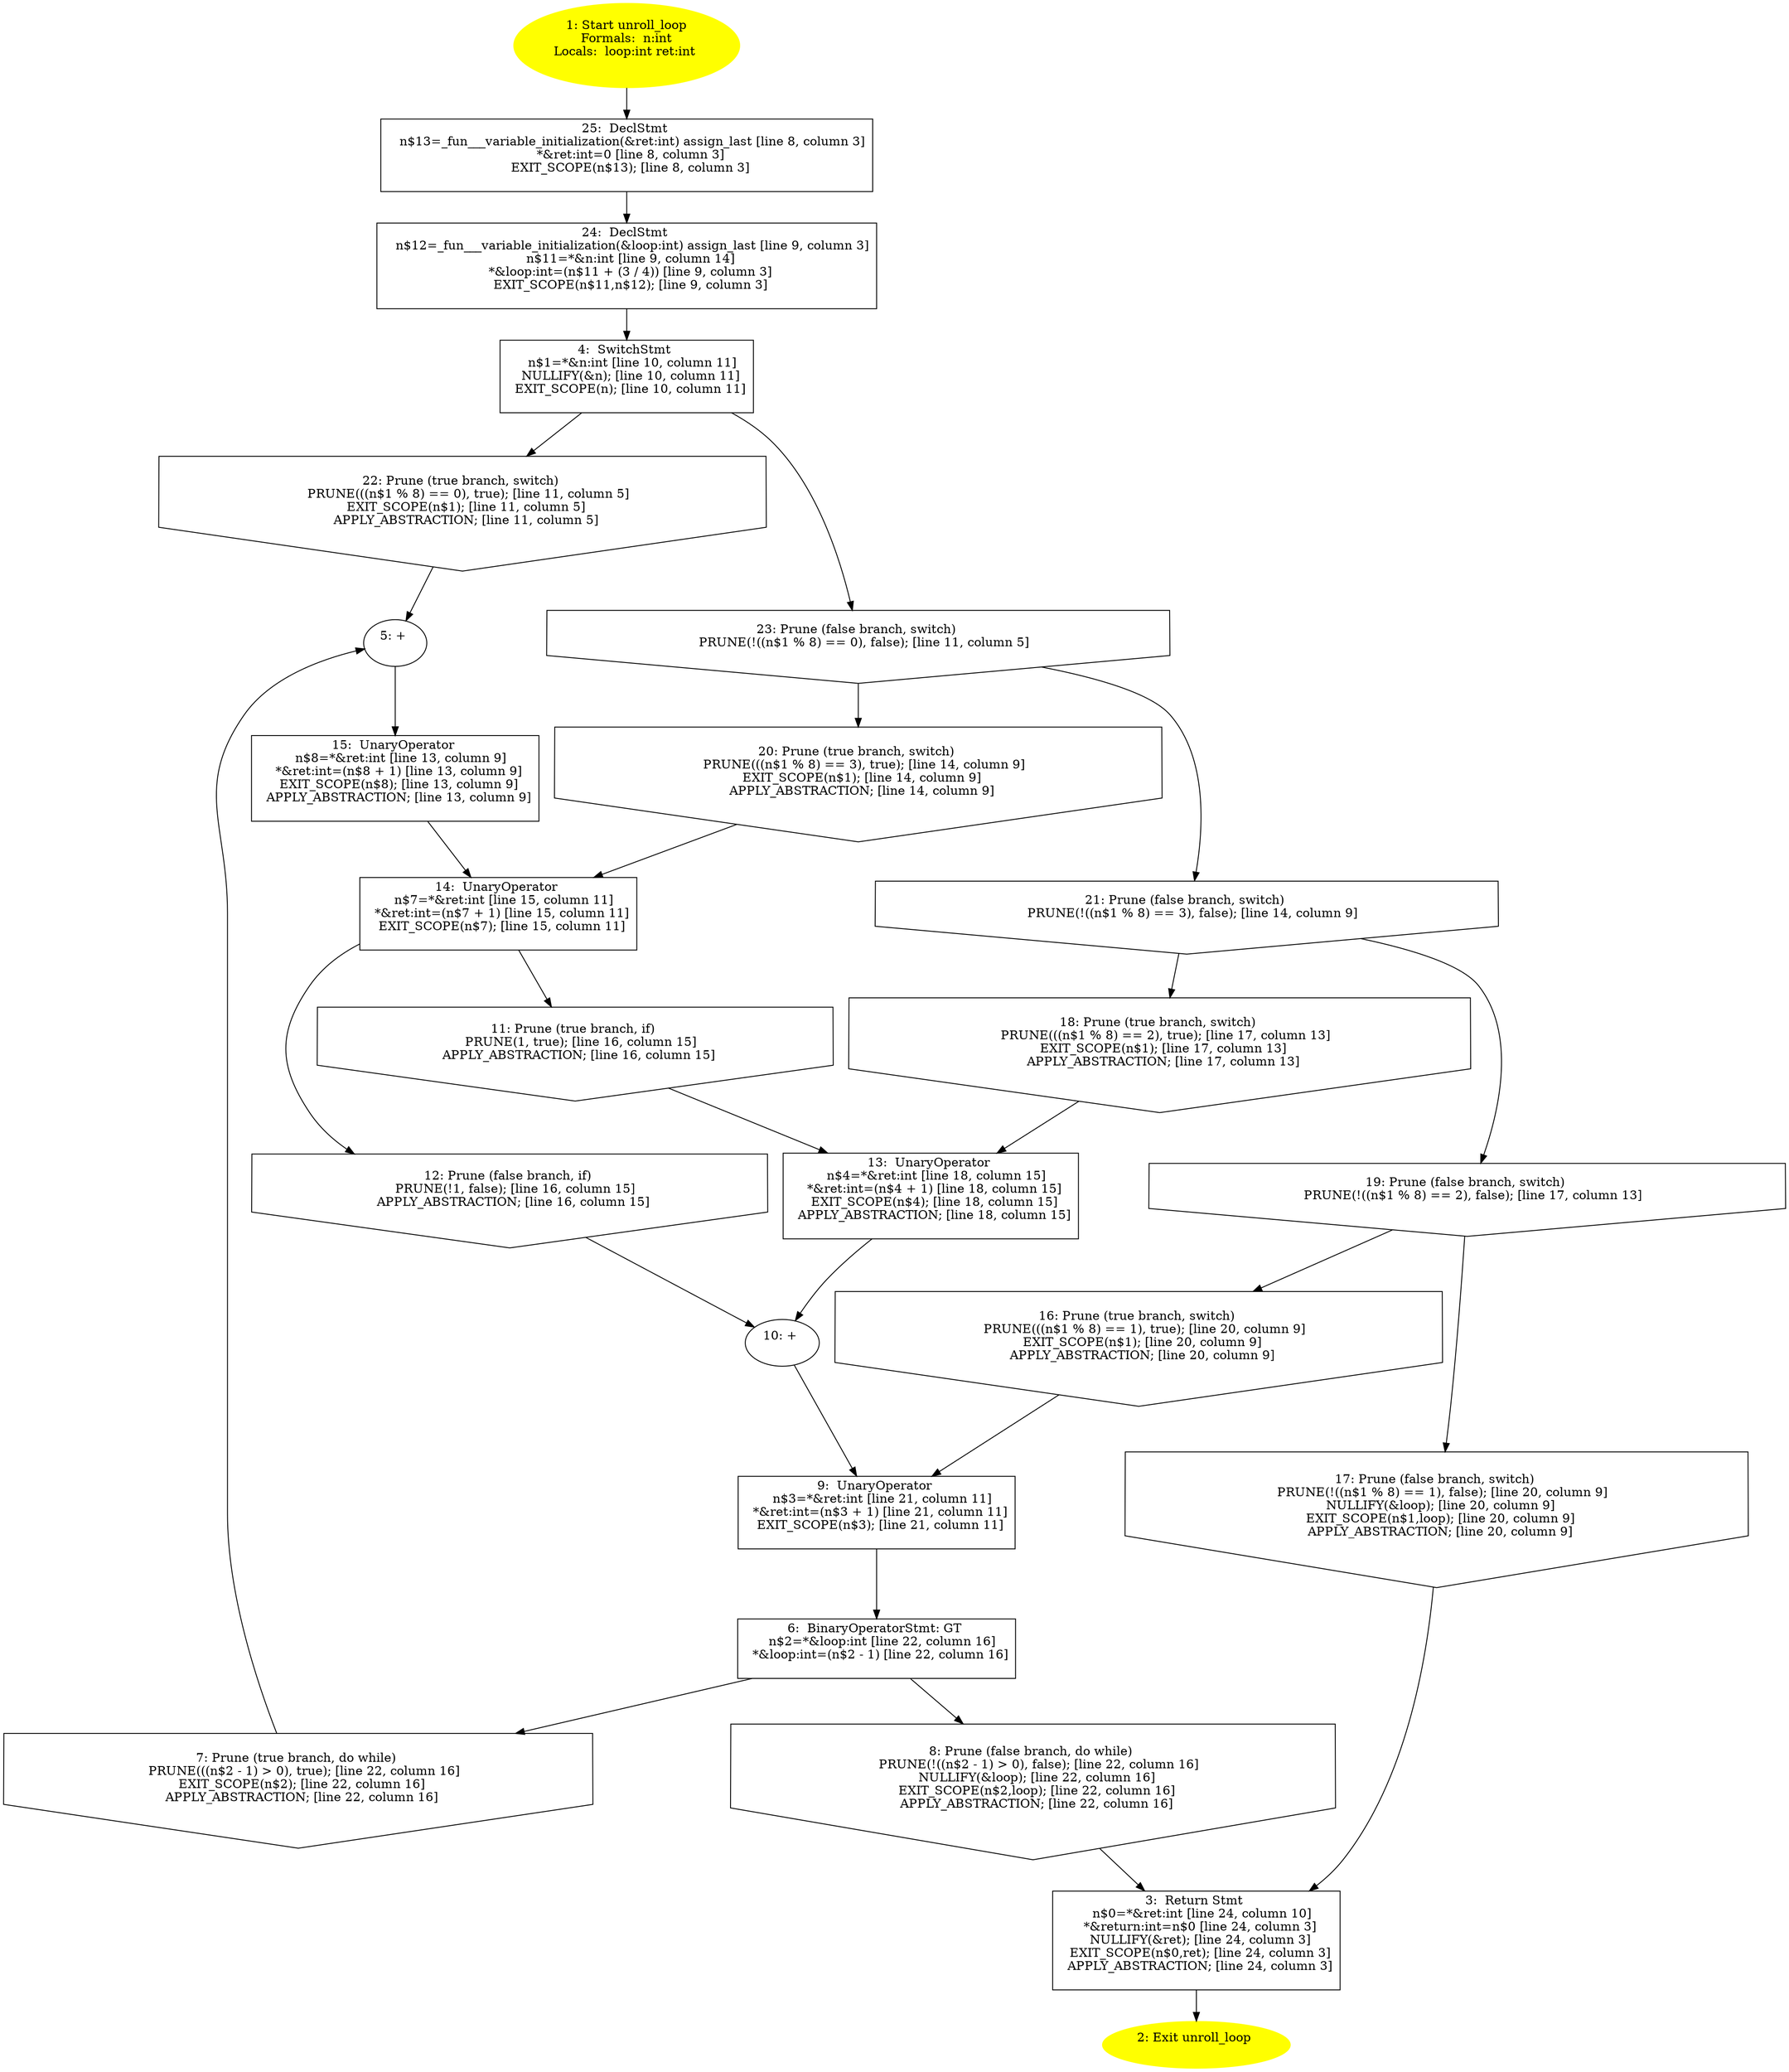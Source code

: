 /* @generated */
digraph cfg {
"unroll_loop.7d9e50ecf5e5106a8dd5deee005639d6_1" [label="1: Start unroll_loop\nFormals:  n:int\nLocals:  loop:int ret:int \n  " color=yellow style=filled]
	

	 "unroll_loop.7d9e50ecf5e5106a8dd5deee005639d6_1" -> "unroll_loop.7d9e50ecf5e5106a8dd5deee005639d6_25" ;
"unroll_loop.7d9e50ecf5e5106a8dd5deee005639d6_2" [label="2: Exit unroll_loop \n  " color=yellow style=filled]
	

"unroll_loop.7d9e50ecf5e5106a8dd5deee005639d6_3" [label="3:  Return Stmt \n   n$0=*&ret:int [line 24, column 10]\n  *&return:int=n$0 [line 24, column 3]\n  NULLIFY(&ret); [line 24, column 3]\n  EXIT_SCOPE(n$0,ret); [line 24, column 3]\n  APPLY_ABSTRACTION; [line 24, column 3]\n " shape="box"]
	

	 "unroll_loop.7d9e50ecf5e5106a8dd5deee005639d6_3" -> "unroll_loop.7d9e50ecf5e5106a8dd5deee005639d6_2" ;
"unroll_loop.7d9e50ecf5e5106a8dd5deee005639d6_4" [label="4:  SwitchStmt \n   n$1=*&n:int [line 10, column 11]\n  NULLIFY(&n); [line 10, column 11]\n  EXIT_SCOPE(n); [line 10, column 11]\n " shape="box"]
	

	 "unroll_loop.7d9e50ecf5e5106a8dd5deee005639d6_4" -> "unroll_loop.7d9e50ecf5e5106a8dd5deee005639d6_22" ;
	 "unroll_loop.7d9e50ecf5e5106a8dd5deee005639d6_4" -> "unroll_loop.7d9e50ecf5e5106a8dd5deee005639d6_23" ;
"unroll_loop.7d9e50ecf5e5106a8dd5deee005639d6_5" [label="5: + \n  " ]
	

	 "unroll_loop.7d9e50ecf5e5106a8dd5deee005639d6_5" -> "unroll_loop.7d9e50ecf5e5106a8dd5deee005639d6_15" ;
"unroll_loop.7d9e50ecf5e5106a8dd5deee005639d6_6" [label="6:  BinaryOperatorStmt: GT \n   n$2=*&loop:int [line 22, column 16]\n  *&loop:int=(n$2 - 1) [line 22, column 16]\n " shape="box"]
	

	 "unroll_loop.7d9e50ecf5e5106a8dd5deee005639d6_6" -> "unroll_loop.7d9e50ecf5e5106a8dd5deee005639d6_7" ;
	 "unroll_loop.7d9e50ecf5e5106a8dd5deee005639d6_6" -> "unroll_loop.7d9e50ecf5e5106a8dd5deee005639d6_8" ;
"unroll_loop.7d9e50ecf5e5106a8dd5deee005639d6_7" [label="7: Prune (true branch, do while) \n   PRUNE(((n$2 - 1) > 0), true); [line 22, column 16]\n  EXIT_SCOPE(n$2); [line 22, column 16]\n  APPLY_ABSTRACTION; [line 22, column 16]\n " shape="invhouse"]
	

	 "unroll_loop.7d9e50ecf5e5106a8dd5deee005639d6_7" -> "unroll_loop.7d9e50ecf5e5106a8dd5deee005639d6_5" ;
"unroll_loop.7d9e50ecf5e5106a8dd5deee005639d6_8" [label="8: Prune (false branch, do while) \n   PRUNE(!((n$2 - 1) > 0), false); [line 22, column 16]\n  NULLIFY(&loop); [line 22, column 16]\n  EXIT_SCOPE(n$2,loop); [line 22, column 16]\n  APPLY_ABSTRACTION; [line 22, column 16]\n " shape="invhouse"]
	

	 "unroll_loop.7d9e50ecf5e5106a8dd5deee005639d6_8" -> "unroll_loop.7d9e50ecf5e5106a8dd5deee005639d6_3" ;
"unroll_loop.7d9e50ecf5e5106a8dd5deee005639d6_9" [label="9:  UnaryOperator \n   n$3=*&ret:int [line 21, column 11]\n  *&ret:int=(n$3 + 1) [line 21, column 11]\n  EXIT_SCOPE(n$3); [line 21, column 11]\n " shape="box"]
	

	 "unroll_loop.7d9e50ecf5e5106a8dd5deee005639d6_9" -> "unroll_loop.7d9e50ecf5e5106a8dd5deee005639d6_6" ;
"unroll_loop.7d9e50ecf5e5106a8dd5deee005639d6_10" [label="10: + \n  " ]
	

	 "unroll_loop.7d9e50ecf5e5106a8dd5deee005639d6_10" -> "unroll_loop.7d9e50ecf5e5106a8dd5deee005639d6_9" ;
"unroll_loop.7d9e50ecf5e5106a8dd5deee005639d6_11" [label="11: Prune (true branch, if) \n   PRUNE(1, true); [line 16, column 15]\n  APPLY_ABSTRACTION; [line 16, column 15]\n " shape="invhouse"]
	

	 "unroll_loop.7d9e50ecf5e5106a8dd5deee005639d6_11" -> "unroll_loop.7d9e50ecf5e5106a8dd5deee005639d6_13" ;
"unroll_loop.7d9e50ecf5e5106a8dd5deee005639d6_12" [label="12: Prune (false branch, if) \n   PRUNE(!1, false); [line 16, column 15]\n  APPLY_ABSTRACTION; [line 16, column 15]\n " shape="invhouse"]
	

	 "unroll_loop.7d9e50ecf5e5106a8dd5deee005639d6_12" -> "unroll_loop.7d9e50ecf5e5106a8dd5deee005639d6_10" ;
"unroll_loop.7d9e50ecf5e5106a8dd5deee005639d6_13" [label="13:  UnaryOperator \n   n$4=*&ret:int [line 18, column 15]\n  *&ret:int=(n$4 + 1) [line 18, column 15]\n  EXIT_SCOPE(n$4); [line 18, column 15]\n  APPLY_ABSTRACTION; [line 18, column 15]\n " shape="box"]
	

	 "unroll_loop.7d9e50ecf5e5106a8dd5deee005639d6_13" -> "unroll_loop.7d9e50ecf5e5106a8dd5deee005639d6_10" ;
"unroll_loop.7d9e50ecf5e5106a8dd5deee005639d6_14" [label="14:  UnaryOperator \n   n$7=*&ret:int [line 15, column 11]\n  *&ret:int=(n$7 + 1) [line 15, column 11]\n  EXIT_SCOPE(n$7); [line 15, column 11]\n " shape="box"]
	

	 "unroll_loop.7d9e50ecf5e5106a8dd5deee005639d6_14" -> "unroll_loop.7d9e50ecf5e5106a8dd5deee005639d6_11" ;
	 "unroll_loop.7d9e50ecf5e5106a8dd5deee005639d6_14" -> "unroll_loop.7d9e50ecf5e5106a8dd5deee005639d6_12" ;
"unroll_loop.7d9e50ecf5e5106a8dd5deee005639d6_15" [label="15:  UnaryOperator \n   n$8=*&ret:int [line 13, column 9]\n  *&ret:int=(n$8 + 1) [line 13, column 9]\n  EXIT_SCOPE(n$8); [line 13, column 9]\n  APPLY_ABSTRACTION; [line 13, column 9]\n " shape="box"]
	

	 "unroll_loop.7d9e50ecf5e5106a8dd5deee005639d6_15" -> "unroll_loop.7d9e50ecf5e5106a8dd5deee005639d6_14" ;
"unroll_loop.7d9e50ecf5e5106a8dd5deee005639d6_16" [label="16: Prune (true branch, switch) \n   PRUNE(((n$1 % 8) == 1), true); [line 20, column 9]\n  EXIT_SCOPE(n$1); [line 20, column 9]\n  APPLY_ABSTRACTION; [line 20, column 9]\n " shape="invhouse"]
	

	 "unroll_loop.7d9e50ecf5e5106a8dd5deee005639d6_16" -> "unroll_loop.7d9e50ecf5e5106a8dd5deee005639d6_9" ;
"unroll_loop.7d9e50ecf5e5106a8dd5deee005639d6_17" [label="17: Prune (false branch, switch) \n   PRUNE(!((n$1 % 8) == 1), false); [line 20, column 9]\n  NULLIFY(&loop); [line 20, column 9]\n  EXIT_SCOPE(n$1,loop); [line 20, column 9]\n  APPLY_ABSTRACTION; [line 20, column 9]\n " shape="invhouse"]
	

	 "unroll_loop.7d9e50ecf5e5106a8dd5deee005639d6_17" -> "unroll_loop.7d9e50ecf5e5106a8dd5deee005639d6_3" ;
"unroll_loop.7d9e50ecf5e5106a8dd5deee005639d6_18" [label="18: Prune (true branch, switch) \n   PRUNE(((n$1 % 8) == 2), true); [line 17, column 13]\n  EXIT_SCOPE(n$1); [line 17, column 13]\n  APPLY_ABSTRACTION; [line 17, column 13]\n " shape="invhouse"]
	

	 "unroll_loop.7d9e50ecf5e5106a8dd5deee005639d6_18" -> "unroll_loop.7d9e50ecf5e5106a8dd5deee005639d6_13" ;
"unroll_loop.7d9e50ecf5e5106a8dd5deee005639d6_19" [label="19: Prune (false branch, switch) \n   PRUNE(!((n$1 % 8) == 2), false); [line 17, column 13]\n " shape="invhouse"]
	

	 "unroll_loop.7d9e50ecf5e5106a8dd5deee005639d6_19" -> "unroll_loop.7d9e50ecf5e5106a8dd5deee005639d6_16" ;
	 "unroll_loop.7d9e50ecf5e5106a8dd5deee005639d6_19" -> "unroll_loop.7d9e50ecf5e5106a8dd5deee005639d6_17" ;
"unroll_loop.7d9e50ecf5e5106a8dd5deee005639d6_20" [label="20: Prune (true branch, switch) \n   PRUNE(((n$1 % 8) == 3), true); [line 14, column 9]\n  EXIT_SCOPE(n$1); [line 14, column 9]\n  APPLY_ABSTRACTION; [line 14, column 9]\n " shape="invhouse"]
	

	 "unroll_loop.7d9e50ecf5e5106a8dd5deee005639d6_20" -> "unroll_loop.7d9e50ecf5e5106a8dd5deee005639d6_14" ;
"unroll_loop.7d9e50ecf5e5106a8dd5deee005639d6_21" [label="21: Prune (false branch, switch) \n   PRUNE(!((n$1 % 8) == 3), false); [line 14, column 9]\n " shape="invhouse"]
	

	 "unroll_loop.7d9e50ecf5e5106a8dd5deee005639d6_21" -> "unroll_loop.7d9e50ecf5e5106a8dd5deee005639d6_18" ;
	 "unroll_loop.7d9e50ecf5e5106a8dd5deee005639d6_21" -> "unroll_loop.7d9e50ecf5e5106a8dd5deee005639d6_19" ;
"unroll_loop.7d9e50ecf5e5106a8dd5deee005639d6_22" [label="22: Prune (true branch, switch) \n   PRUNE(((n$1 % 8) == 0), true); [line 11, column 5]\n  EXIT_SCOPE(n$1); [line 11, column 5]\n  APPLY_ABSTRACTION; [line 11, column 5]\n " shape="invhouse"]
	

	 "unroll_loop.7d9e50ecf5e5106a8dd5deee005639d6_22" -> "unroll_loop.7d9e50ecf5e5106a8dd5deee005639d6_5" ;
"unroll_loop.7d9e50ecf5e5106a8dd5deee005639d6_23" [label="23: Prune (false branch, switch) \n   PRUNE(!((n$1 % 8) == 0), false); [line 11, column 5]\n " shape="invhouse"]
	

	 "unroll_loop.7d9e50ecf5e5106a8dd5deee005639d6_23" -> "unroll_loop.7d9e50ecf5e5106a8dd5deee005639d6_20" ;
	 "unroll_loop.7d9e50ecf5e5106a8dd5deee005639d6_23" -> "unroll_loop.7d9e50ecf5e5106a8dd5deee005639d6_21" ;
"unroll_loop.7d9e50ecf5e5106a8dd5deee005639d6_24" [label="24:  DeclStmt \n   n$12=_fun___variable_initialization(&loop:int) assign_last [line 9, column 3]\n  n$11=*&n:int [line 9, column 14]\n  *&loop:int=(n$11 + (3 / 4)) [line 9, column 3]\n  EXIT_SCOPE(n$11,n$12); [line 9, column 3]\n " shape="box"]
	

	 "unroll_loop.7d9e50ecf5e5106a8dd5deee005639d6_24" -> "unroll_loop.7d9e50ecf5e5106a8dd5deee005639d6_4" ;
"unroll_loop.7d9e50ecf5e5106a8dd5deee005639d6_25" [label="25:  DeclStmt \n   n$13=_fun___variable_initialization(&ret:int) assign_last [line 8, column 3]\n  *&ret:int=0 [line 8, column 3]\n  EXIT_SCOPE(n$13); [line 8, column 3]\n " shape="box"]
	

	 "unroll_loop.7d9e50ecf5e5106a8dd5deee005639d6_25" -> "unroll_loop.7d9e50ecf5e5106a8dd5deee005639d6_24" ;
}
